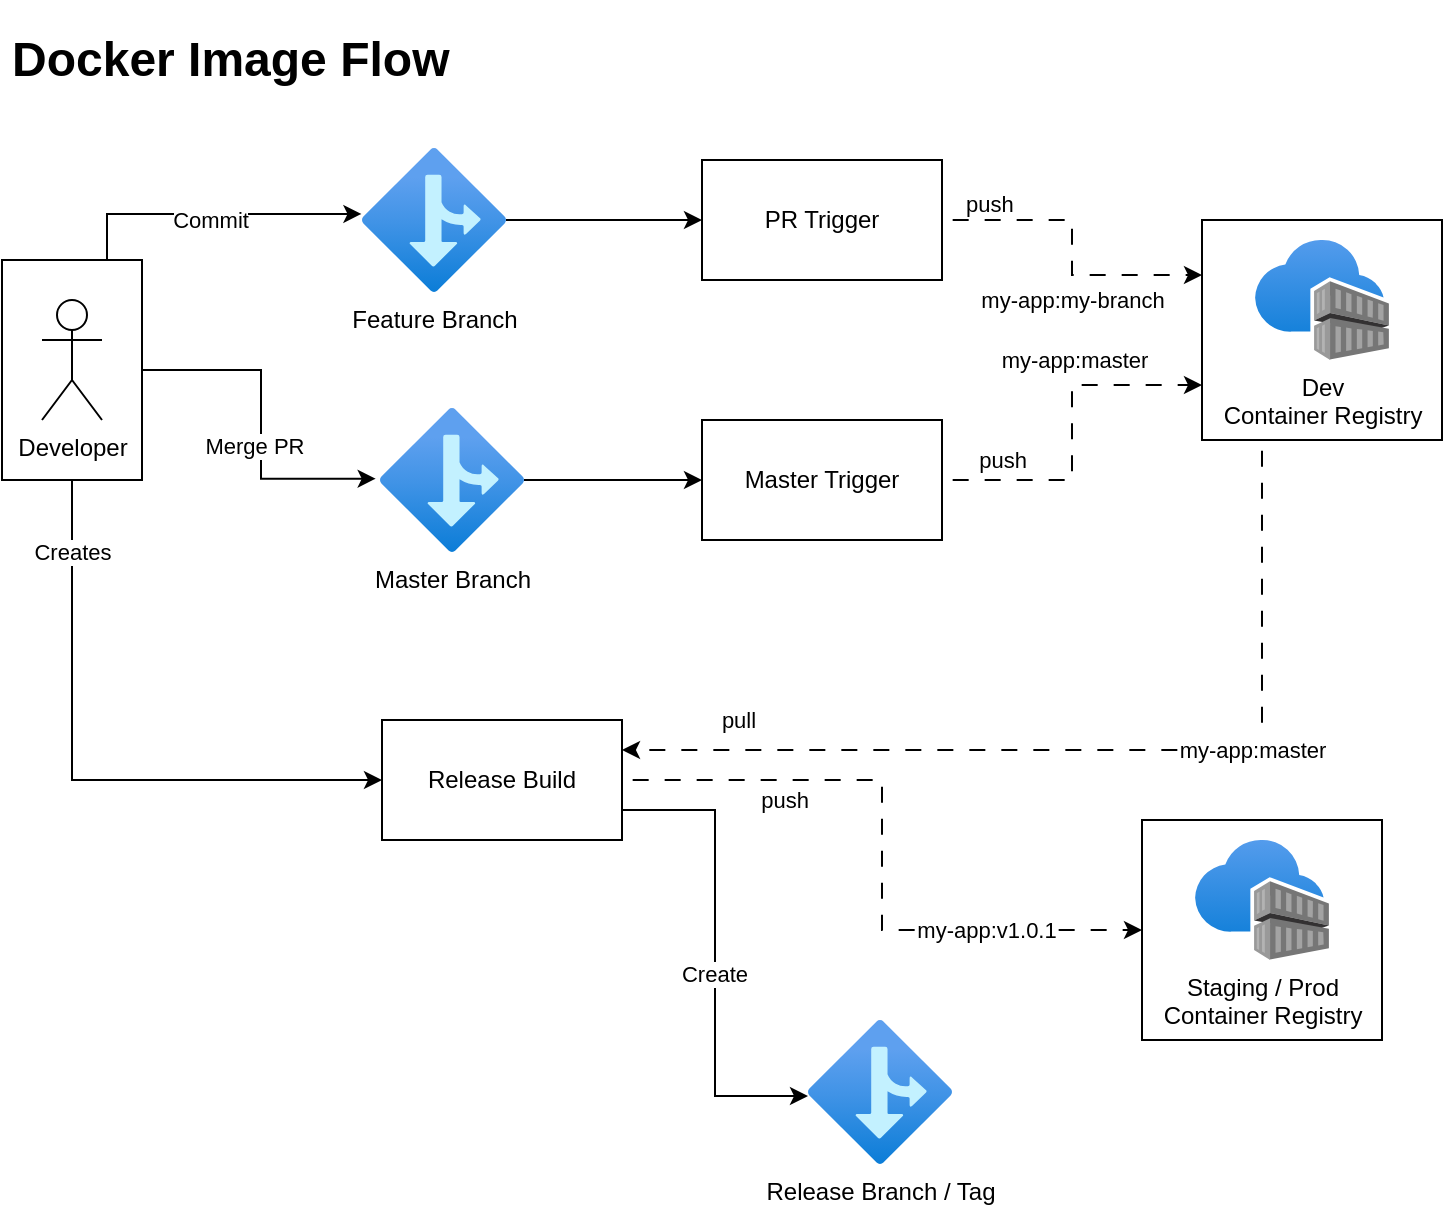 <mxfile version="21.6.8" type="github">
  <diagram name="Page-1" id="dU8d2guDdDB6ww6qbpj1">
    <mxGraphModel dx="1366" dy="714" grid="1" gridSize="10" guides="1" tooltips="1" connect="1" arrows="1" fold="1" page="1" pageScale="1" pageWidth="827" pageHeight="1169" math="0" shadow="0">
      <root>
        <mxCell id="0" />
        <mxCell id="1" parent="0" />
        <mxCell id="42FLm7C1HlMIVMgs-tP9-1" value="PR Trigger" style="rounded=0;whiteSpace=wrap;html=1;" vertex="1" parent="1">
          <mxGeometry x="360" y="80.0" width="120" height="60" as="geometry" />
        </mxCell>
        <mxCell id="42FLm7C1HlMIVMgs-tP9-35" style="rounded=0;orthogonalLoop=1;jettySize=auto;html=1;entryX=0;entryY=0.75;entryDx=0;entryDy=0;edgeStyle=orthogonalEdgeStyle;flowAnimation=1;" edge="1" parent="1" source="42FLm7C1HlMIVMgs-tP9-4" target="42FLm7C1HlMIVMgs-tP9-38">
          <mxGeometry relative="1" as="geometry">
            <mxPoint x="620" y="210.0" as="targetPoint" />
          </mxGeometry>
        </mxCell>
        <mxCell id="42FLm7C1HlMIVMgs-tP9-36" value="my-app:master" style="edgeLabel;html=1;align=center;verticalAlign=middle;resizable=0;points=[];" vertex="1" connectable="0" parent="42FLm7C1HlMIVMgs-tP9-35">
          <mxGeometry x="-0.053" y="-1" relative="1" as="geometry">
            <mxPoint y="-41" as="offset" />
          </mxGeometry>
        </mxCell>
        <mxCell id="42FLm7C1HlMIVMgs-tP9-61" value="push" style="edgeLabel;html=1;align=center;verticalAlign=middle;resizable=0;points=[];" vertex="1" connectable="0" parent="42FLm7C1HlMIVMgs-tP9-35">
          <mxGeometry x="-0.81" y="2" relative="1" as="geometry">
            <mxPoint x="13" y="-8" as="offset" />
          </mxGeometry>
        </mxCell>
        <mxCell id="42FLm7C1HlMIVMgs-tP9-4" value="Master Trigger" style="rounded=0;whiteSpace=wrap;html=1;" vertex="1" parent="1">
          <mxGeometry x="360" y="210.0" width="120" height="60" as="geometry" />
        </mxCell>
        <mxCell id="42FLm7C1HlMIVMgs-tP9-49" style="edgeStyle=orthogonalEdgeStyle;rounded=0;orthogonalLoop=1;jettySize=auto;html=1;entryX=0;entryY=0.528;entryDx=0;entryDy=0;entryPerimeter=0;exitX=1;exitY=0.75;exitDx=0;exitDy=0;" edge="1" parent="1" source="42FLm7C1HlMIVMgs-tP9-6" target="42FLm7C1HlMIVMgs-tP9-44">
          <mxGeometry relative="1" as="geometry">
            <mxPoint x="380" y="440" as="targetPoint" />
          </mxGeometry>
        </mxCell>
        <mxCell id="42FLm7C1HlMIVMgs-tP9-50" value="Create" style="edgeLabel;html=1;align=center;verticalAlign=middle;resizable=0;points=[];" vertex="1" connectable="0" parent="42FLm7C1HlMIVMgs-tP9-49">
          <mxGeometry x="0.088" y="-1" relative="1" as="geometry">
            <mxPoint as="offset" />
          </mxGeometry>
        </mxCell>
        <mxCell id="42FLm7C1HlMIVMgs-tP9-54" style="edgeStyle=orthogonalEdgeStyle;rounded=0;orthogonalLoop=1;jettySize=auto;html=1;entryX=0;entryY=0.5;entryDx=0;entryDy=0;flowAnimation=1;" edge="1" parent="1" source="42FLm7C1HlMIVMgs-tP9-6" target="42FLm7C1HlMIVMgs-tP9-41">
          <mxGeometry relative="1" as="geometry" />
        </mxCell>
        <mxCell id="42FLm7C1HlMIVMgs-tP9-55" value="my-app:v1.0.1" style="edgeLabel;html=1;align=center;verticalAlign=middle;resizable=0;points=[];" vertex="1" connectable="0" parent="42FLm7C1HlMIVMgs-tP9-54">
          <mxGeometry x="0.396" relative="1" as="geometry">
            <mxPoint x="23" as="offset" />
          </mxGeometry>
        </mxCell>
        <mxCell id="42FLm7C1HlMIVMgs-tP9-63" value="push" style="edgeLabel;html=1;align=center;verticalAlign=middle;resizable=0;points=[];" vertex="1" connectable="0" parent="42FLm7C1HlMIVMgs-tP9-54">
          <mxGeometry x="-0.554" y="-3" relative="1" as="geometry">
            <mxPoint x="6" y="7" as="offset" />
          </mxGeometry>
        </mxCell>
        <mxCell id="42FLm7C1HlMIVMgs-tP9-6" value="Release Build" style="rounded=0;whiteSpace=wrap;html=1;" vertex="1" parent="1">
          <mxGeometry x="200.0" y="360.0" width="120" height="60" as="geometry" />
        </mxCell>
        <mxCell id="42FLm7C1HlMIVMgs-tP9-18" value="&lt;h1&gt;Docker Image Flow&lt;/h1&gt;" style="text;html=1;strokeColor=none;fillColor=none;spacing=5;spacingTop=-20;whiteSpace=wrap;overflow=hidden;rounded=0;" vertex="1" parent="1">
          <mxGeometry x="10" y="10" width="450" height="40" as="geometry" />
        </mxCell>
        <mxCell id="42FLm7C1HlMIVMgs-tP9-45" style="edgeStyle=orthogonalEdgeStyle;rounded=0;orthogonalLoop=1;jettySize=auto;html=1;entryX=0;entryY=0.5;entryDx=0;entryDy=0;" edge="1" parent="1" source="42FLm7C1HlMIVMgs-tP9-25" target="42FLm7C1HlMIVMgs-tP9-1">
          <mxGeometry relative="1" as="geometry" />
        </mxCell>
        <mxCell id="42FLm7C1HlMIVMgs-tP9-25" value="Feature Branch" style="image;aspect=fixed;html=1;points=[];align=center;fontSize=12;image=img/lib/azure2/general/Branch.svg;" vertex="1" parent="1">
          <mxGeometry x="190" y="74" width="72" height="72" as="geometry" />
        </mxCell>
        <mxCell id="42FLm7C1HlMIVMgs-tP9-32" value="" style="endArrow=classic;html=1;rounded=0;exitX=1;exitY=0.5;exitDx=0;exitDy=0;entryX=0;entryY=0.25;entryDx=0;entryDy=0;edgeStyle=orthogonalEdgeStyle;flowAnimation=1;" edge="1" parent="1" source="42FLm7C1HlMIVMgs-tP9-1" target="42FLm7C1HlMIVMgs-tP9-38">
          <mxGeometry relative="1" as="geometry">
            <mxPoint x="500" y="150" as="sourcePoint" />
            <mxPoint x="660" y="150" as="targetPoint" />
          </mxGeometry>
        </mxCell>
        <mxCell id="42FLm7C1HlMIVMgs-tP9-33" value="my-app:my-branch" style="edgeLabel;resizable=0;html=1;align=center;verticalAlign=middle;" connectable="0" vertex="1" parent="42FLm7C1HlMIVMgs-tP9-32">
          <mxGeometry relative="1" as="geometry">
            <mxPoint y="26" as="offset" />
          </mxGeometry>
        </mxCell>
        <mxCell id="42FLm7C1HlMIVMgs-tP9-34" value="push" style="edgeLabel;resizable=0;html=1;align=left;verticalAlign=bottom;" connectable="0" vertex="1" parent="42FLm7C1HlMIVMgs-tP9-32">
          <mxGeometry x="-1" relative="1" as="geometry">
            <mxPoint x="10" as="offset" />
          </mxGeometry>
        </mxCell>
        <mxCell id="42FLm7C1HlMIVMgs-tP9-39" value="" style="group;snapToPoint=0;" vertex="1" connectable="0" parent="1">
          <mxGeometry x="610" y="110" width="120" height="110" as="geometry" />
        </mxCell>
        <mxCell id="42FLm7C1HlMIVMgs-tP9-38" value="" style="rounded=0;whiteSpace=wrap;html=1;" vertex="1" parent="42FLm7C1HlMIVMgs-tP9-39">
          <mxGeometry width="120" height="110" as="geometry" />
        </mxCell>
        <mxCell id="42FLm7C1HlMIVMgs-tP9-21" value="Dev&lt;br style=&quot;border-color: var(--border-color);&quot;&gt;Container Registry" style="image;aspect=fixed;html=1;points=[];align=center;fontSize=12;image=img/lib/azure2/containers/Container_Registries.svg;snapToPoint=1;connectable=1;container=0;" vertex="1" parent="42FLm7C1HlMIVMgs-tP9-39">
          <mxGeometry x="26.56" y="10" width="66.89" height="60" as="geometry" />
        </mxCell>
        <mxCell id="42FLm7C1HlMIVMgs-tP9-40" value="" style="group" vertex="1" connectable="0" parent="1">
          <mxGeometry x="580" y="410" width="120" height="110" as="geometry" />
        </mxCell>
        <mxCell id="42FLm7C1HlMIVMgs-tP9-41" value="" style="rounded=0;whiteSpace=wrap;html=1;" vertex="1" parent="42FLm7C1HlMIVMgs-tP9-40">
          <mxGeometry width="120" height="110" as="geometry" />
        </mxCell>
        <mxCell id="42FLm7C1HlMIVMgs-tP9-42" value="Staging / Prod&lt;br style=&quot;border-color: var(--border-color);&quot;&gt;Container Registry" style="image;aspect=fixed;html=1;points=[];align=center;fontSize=12;image=img/lib/azure2/containers/Container_Registries.svg;snapToPoint=1;connectable=1;container=0;" vertex="1" parent="42FLm7C1HlMIVMgs-tP9-40">
          <mxGeometry x="26.56" y="10" width="66.89" height="60" as="geometry" />
        </mxCell>
        <mxCell id="42FLm7C1HlMIVMgs-tP9-47" style="edgeStyle=orthogonalEdgeStyle;rounded=0;orthogonalLoop=1;jettySize=auto;html=1;entryX=0;entryY=0.5;entryDx=0;entryDy=0;" edge="1" parent="1" source="42FLm7C1HlMIVMgs-tP9-43" target="42FLm7C1HlMIVMgs-tP9-4">
          <mxGeometry relative="1" as="geometry" />
        </mxCell>
        <mxCell id="42FLm7C1HlMIVMgs-tP9-43" value="Master Branch" style="image;aspect=fixed;html=1;points=[];align=center;fontSize=12;image=img/lib/azure2/general/Branch.svg;" vertex="1" parent="1">
          <mxGeometry x="199" y="204" width="72" height="72" as="geometry" />
        </mxCell>
        <mxCell id="42FLm7C1HlMIVMgs-tP9-44" value="Release Branch / Tag" style="image;aspect=fixed;html=1;points=[];align=center;fontSize=12;image=img/lib/azure2/general/Branch.svg;" vertex="1" parent="1">
          <mxGeometry x="413" y="510" width="72" height="72" as="geometry" />
        </mxCell>
        <mxCell id="42FLm7C1HlMIVMgs-tP9-57" style="edgeStyle=orthogonalEdgeStyle;rounded=0;orthogonalLoop=1;jettySize=auto;html=1;entryX=0;entryY=0.5;entryDx=0;entryDy=0;exitX=0.5;exitY=1;exitDx=0;exitDy=0;" edge="1" parent="1" source="42FLm7C1HlMIVMgs-tP9-64" target="42FLm7C1HlMIVMgs-tP9-6">
          <mxGeometry relative="1" as="geometry">
            <mxPoint x="50" y="320" as="sourcePoint" />
          </mxGeometry>
        </mxCell>
        <mxCell id="42FLm7C1HlMIVMgs-tP9-58" value="Creates" style="edgeLabel;html=1;align=center;verticalAlign=middle;resizable=0;points=[];" vertex="1" connectable="0" parent="42FLm7C1HlMIVMgs-tP9-57">
          <mxGeometry x="-0.011" y="-2" relative="1" as="geometry">
            <mxPoint x="-1" y="-116" as="offset" />
          </mxGeometry>
        </mxCell>
        <mxCell id="42FLm7C1HlMIVMgs-tP9-59" style="edgeStyle=orthogonalEdgeStyle;rounded=0;orthogonalLoop=1;jettySize=auto;html=1;exitX=0.25;exitY=1;exitDx=0;exitDy=0;entryX=1;entryY=0.25;entryDx=0;entryDy=0;flowAnimation=1;" edge="1" parent="1" source="42FLm7C1HlMIVMgs-tP9-38" target="42FLm7C1HlMIVMgs-tP9-6">
          <mxGeometry relative="1" as="geometry" />
        </mxCell>
        <mxCell id="42FLm7C1HlMIVMgs-tP9-60" value="my-app:master" style="edgeLabel;html=1;align=center;verticalAlign=middle;resizable=0;points=[];" vertex="1" connectable="0" parent="42FLm7C1HlMIVMgs-tP9-59">
          <mxGeometry x="-0.327" relative="1" as="geometry">
            <mxPoint as="offset" />
          </mxGeometry>
        </mxCell>
        <mxCell id="42FLm7C1HlMIVMgs-tP9-62" value="pull" style="edgeLabel;html=1;align=center;verticalAlign=middle;resizable=0;points=[];" vertex="1" connectable="0" parent="42FLm7C1HlMIVMgs-tP9-59">
          <mxGeometry x="0.651" y="-2" relative="1" as="geometry">
            <mxPoint x="-25" y="-13" as="offset" />
          </mxGeometry>
        </mxCell>
        <mxCell id="42FLm7C1HlMIVMgs-tP9-66" value="" style="group" vertex="1" connectable="0" parent="1">
          <mxGeometry x="10" y="130" width="70" height="110" as="geometry" />
        </mxCell>
        <mxCell id="42FLm7C1HlMIVMgs-tP9-64" value="" style="rounded=0;whiteSpace=wrap;html=1;" vertex="1" parent="42FLm7C1HlMIVMgs-tP9-66">
          <mxGeometry width="70" height="110" as="geometry" />
        </mxCell>
        <mxCell id="42FLm7C1HlMIVMgs-tP9-56" value="Developer" style="shape=umlActor;verticalLabelPosition=bottom;verticalAlign=top;html=1;outlineConnect=0;" vertex="1" parent="42FLm7C1HlMIVMgs-tP9-66">
          <mxGeometry x="20" y="20" width="30" height="60" as="geometry" />
        </mxCell>
        <mxCell id="42FLm7C1HlMIVMgs-tP9-69" style="edgeStyle=orthogonalEdgeStyle;rounded=0;orthogonalLoop=1;jettySize=auto;html=1;exitX=1;exitY=0.5;exitDx=0;exitDy=0;entryX=-0.03;entryY=0.491;entryDx=0;entryDy=0;entryPerimeter=0;" edge="1" parent="1" source="42FLm7C1HlMIVMgs-tP9-64" target="42FLm7C1HlMIVMgs-tP9-43">
          <mxGeometry relative="1" as="geometry" />
        </mxCell>
        <mxCell id="42FLm7C1HlMIVMgs-tP9-70" value="Merge PR" style="edgeLabel;html=1;align=center;verticalAlign=middle;resizable=0;points=[];" vertex="1" connectable="0" parent="42FLm7C1HlMIVMgs-tP9-69">
          <mxGeometry x="0.297" relative="1" as="geometry">
            <mxPoint x="-4" y="-14" as="offset" />
          </mxGeometry>
        </mxCell>
        <mxCell id="42FLm7C1HlMIVMgs-tP9-71" style="edgeStyle=orthogonalEdgeStyle;rounded=0;orthogonalLoop=1;jettySize=auto;html=1;exitX=0.75;exitY=0;exitDx=0;exitDy=0;entryX=-0.004;entryY=0.458;entryDx=0;entryDy=0;entryPerimeter=0;" edge="1" parent="1" source="42FLm7C1HlMIVMgs-tP9-64" target="42FLm7C1HlMIVMgs-tP9-25">
          <mxGeometry relative="1" as="geometry" />
        </mxCell>
        <mxCell id="42FLm7C1HlMIVMgs-tP9-72" value="Commit" style="edgeLabel;html=1;align=center;verticalAlign=middle;resizable=0;points=[];" vertex="1" connectable="0" parent="42FLm7C1HlMIVMgs-tP9-71">
          <mxGeometry x="-0.27" y="1" relative="1" as="geometry">
            <mxPoint x="19" y="4" as="offset" />
          </mxGeometry>
        </mxCell>
      </root>
    </mxGraphModel>
  </diagram>
</mxfile>

